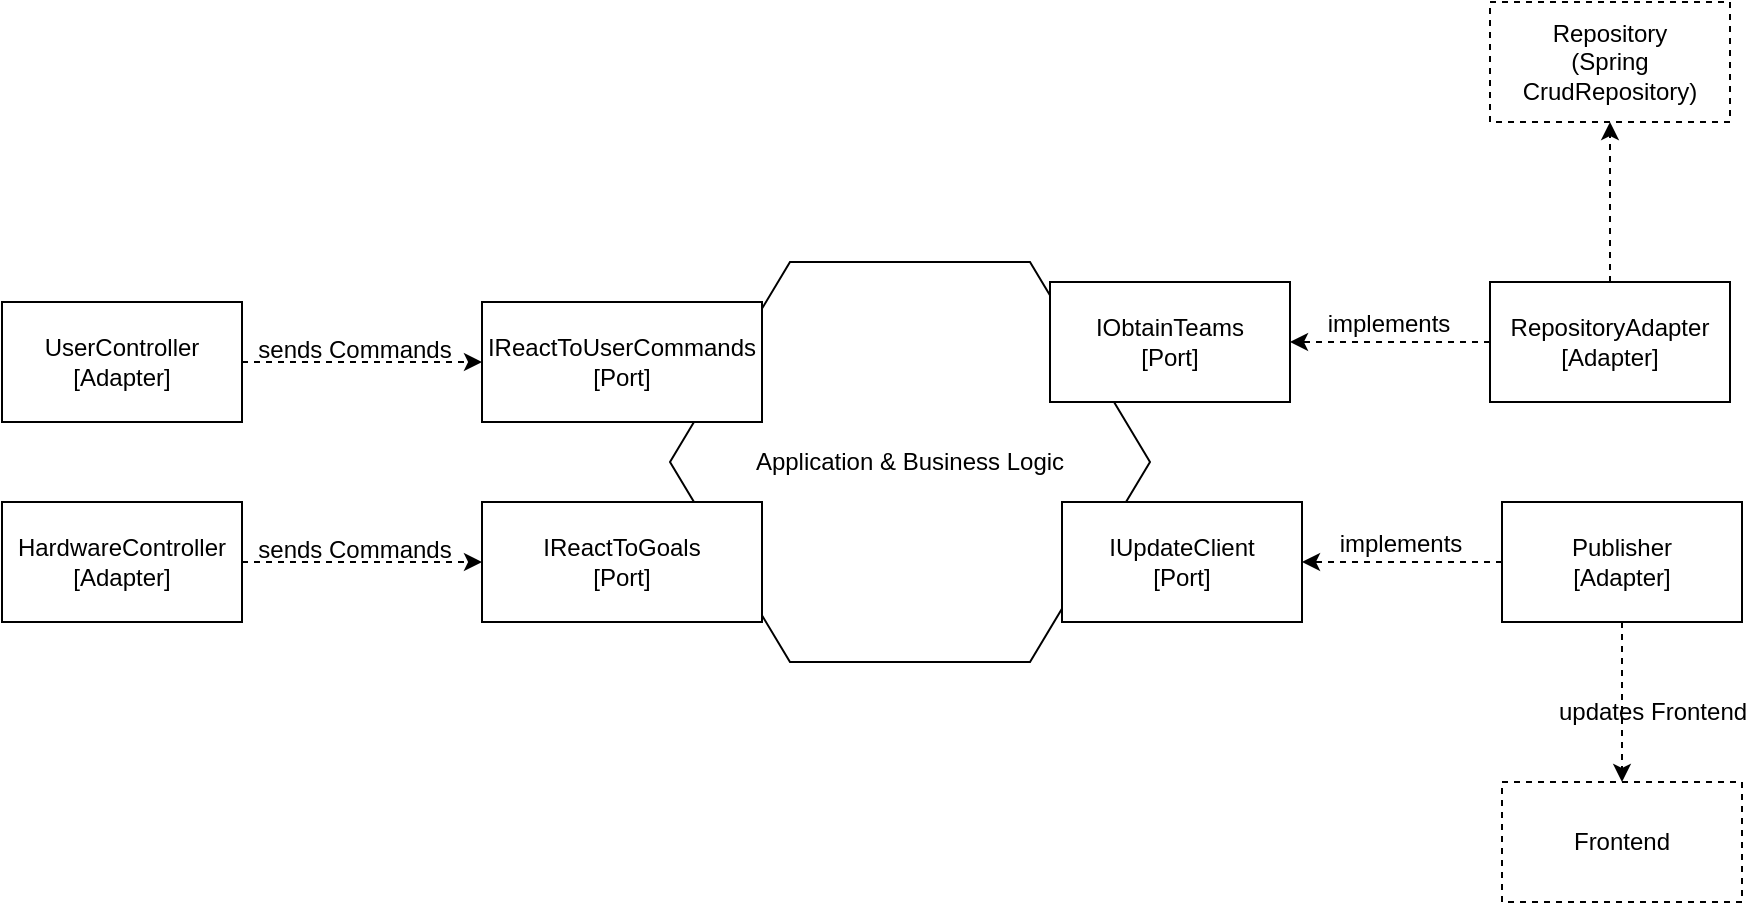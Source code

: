 <mxfile version="12.9.14" type="device"><diagram id="cH-fzrcwJ-zQjKd3fv27" name="Page-1"><mxGraphModel dx="2253" dy="794" grid="1" gridSize="10" guides="1" tooltips="1" connect="1" arrows="1" fold="1" page="1" pageScale="1" pageWidth="827" pageHeight="1169" math="0" shadow="0"><root><mxCell id="0"/><mxCell id="1" parent="0"/><mxCell id="4abH_i7rPVd1p95nX1_j-1" value="Application &amp;amp; Business Logic" style="shape=hexagon;perimeter=hexagonPerimeter2;whiteSpace=wrap;html=1;" vertex="1" parent="1"><mxGeometry x="294" y="230" width="240" height="200" as="geometry"/></mxCell><mxCell id="4abH_i7rPVd1p95nX1_j-2" value="IUpdateClient&lt;br&gt;[Port]" style="rounded=0;whiteSpace=wrap;html=1;" vertex="1" parent="1"><mxGeometry x="490" y="350" width="120" height="60" as="geometry"/></mxCell><mxCell id="4abH_i7rPVd1p95nX1_j-3" value="" style="endArrow=classic;html=1;entryX=1;entryY=0.5;entryDx=0;entryDy=0;dashed=1;" edge="1" parent="1" target="4abH_i7rPVd1p95nX1_j-2"><mxGeometry width="50" height="50" relative="1" as="geometry"><mxPoint x="710" y="380" as="sourcePoint"/><mxPoint x="730" y="330" as="targetPoint"/></mxGeometry></mxCell><mxCell id="4abH_i7rPVd1p95nX1_j-5" value="implements" style="text;html=1;align=center;verticalAlign=middle;resizable=0;points=[];autosize=1;" vertex="1" parent="1"><mxGeometry x="619" y="361" width="80" height="20" as="geometry"/></mxCell><mxCell id="4abH_i7rPVd1p95nX1_j-11" value="" style="edgeStyle=orthogonalEdgeStyle;rounded=0;orthogonalLoop=1;jettySize=auto;html=1;dashed=1;" edge="1" parent="1" source="4abH_i7rPVd1p95nX1_j-9" target="4abH_i7rPVd1p95nX1_j-10"><mxGeometry relative="1" as="geometry"/></mxCell><mxCell id="4abH_i7rPVd1p95nX1_j-9" value="Publisher&lt;br&gt;[Adapter]" style="rounded=0;whiteSpace=wrap;html=1;" vertex="1" parent="1"><mxGeometry x="710" y="350" width="120" height="60" as="geometry"/></mxCell><mxCell id="4abH_i7rPVd1p95nX1_j-10" value="Frontend" style="rounded=0;whiteSpace=wrap;html=1;dashed=1;" vertex="1" parent="1"><mxGeometry x="710" y="490" width="120" height="60" as="geometry"/></mxCell><mxCell id="4abH_i7rPVd1p95nX1_j-12" value="updates Frontend" style="text;html=1;align=center;verticalAlign=middle;resizable=0;points=[];autosize=1;" vertex="1" parent="1"><mxGeometry x="730" y="445" width="110" height="20" as="geometry"/></mxCell><mxCell id="4abH_i7rPVd1p95nX1_j-15" value="" style="edgeStyle=orthogonalEdgeStyle;rounded=0;orthogonalLoop=1;jettySize=auto;html=1;dashed=1;" edge="1" parent="1" source="4abH_i7rPVd1p95nX1_j-14" target="4abH_i7rPVd1p95nX1_j-13"><mxGeometry relative="1" as="geometry"/></mxCell><mxCell id="4abH_i7rPVd1p95nX1_j-13" value="IReactToGoals&lt;br&gt;[Port]" style="rounded=0;whiteSpace=wrap;html=1;" vertex="1" parent="1"><mxGeometry x="200" y="350" width="140" height="60" as="geometry"/></mxCell><mxCell id="4abH_i7rPVd1p95nX1_j-14" value="HardwareController&lt;br&gt;[Adapter]" style="rounded=0;whiteSpace=wrap;html=1;" vertex="1" parent="1"><mxGeometry x="-40" y="350" width="120" height="60" as="geometry"/></mxCell><mxCell id="4abH_i7rPVd1p95nX1_j-16" value="sends Commands" style="text;html=1;align=center;verticalAlign=middle;resizable=0;points=[];autosize=1;" vertex="1" parent="1"><mxGeometry x="81" y="364" width="110" height="20" as="geometry"/></mxCell><mxCell id="4abH_i7rPVd1p95nX1_j-17" value="" style="edgeStyle=orthogonalEdgeStyle;rounded=0;orthogonalLoop=1;jettySize=auto;html=1;dashed=1;" edge="1" source="4abH_i7rPVd1p95nX1_j-19" target="4abH_i7rPVd1p95nX1_j-18" parent="1"><mxGeometry relative="1" as="geometry"/></mxCell><mxCell id="4abH_i7rPVd1p95nX1_j-18" value="IReactToUserCommands&lt;br&gt;[Port]" style="rounded=0;whiteSpace=wrap;html=1;" vertex="1" parent="1"><mxGeometry x="200" y="250" width="140" height="60" as="geometry"/></mxCell><mxCell id="4abH_i7rPVd1p95nX1_j-19" value="UserController&lt;br&gt;[Adapter]" style="rounded=0;whiteSpace=wrap;html=1;" vertex="1" parent="1"><mxGeometry x="-40" y="250" width="120" height="60" as="geometry"/></mxCell><mxCell id="4abH_i7rPVd1p95nX1_j-20" value="sends Commands" style="text;html=1;align=center;verticalAlign=middle;resizable=0;points=[];autosize=1;" vertex="1" parent="1"><mxGeometry x="81" y="264" width="110" height="20" as="geometry"/></mxCell><mxCell id="4abH_i7rPVd1p95nX1_j-25" value="IObtainTeams&lt;br&gt;[Port]" style="rounded=0;whiteSpace=wrap;html=1;" vertex="1" parent="1"><mxGeometry x="484" y="240" width="120" height="60" as="geometry"/></mxCell><mxCell id="4abH_i7rPVd1p95nX1_j-26" value="" style="endArrow=classic;html=1;entryX=1;entryY=0.5;entryDx=0;entryDy=0;dashed=1;" edge="1" target="4abH_i7rPVd1p95nX1_j-25" parent="1"><mxGeometry width="50" height="50" relative="1" as="geometry"><mxPoint x="704" y="270" as="sourcePoint"/><mxPoint x="724" y="220" as="targetPoint"/></mxGeometry></mxCell><mxCell id="4abH_i7rPVd1p95nX1_j-27" value="implements" style="text;html=1;align=center;verticalAlign=middle;resizable=0;points=[];autosize=1;" vertex="1" parent="1"><mxGeometry x="613" y="251" width="80" height="20" as="geometry"/></mxCell><mxCell id="4abH_i7rPVd1p95nX1_j-33" value="" style="edgeStyle=orthogonalEdgeStyle;rounded=0;orthogonalLoop=1;jettySize=auto;html=1;dashed=1;" edge="1" parent="1" source="4abH_i7rPVd1p95nX1_j-29" target="4abH_i7rPVd1p95nX1_j-32"><mxGeometry relative="1" as="geometry"/></mxCell><mxCell id="4abH_i7rPVd1p95nX1_j-29" value="RepositoryAdapter&lt;br&gt;[Adapter]" style="rounded=0;whiteSpace=wrap;html=1;" vertex="1" parent="1"><mxGeometry x="704" y="240" width="120" height="60" as="geometry"/></mxCell><mxCell id="4abH_i7rPVd1p95nX1_j-32" value="Repository&lt;br&gt;(Spring CrudRepository)" style="rounded=0;whiteSpace=wrap;html=1;strokeColor=#000000;dashed=1;" vertex="1" parent="1"><mxGeometry x="704" y="100" width="120" height="60" as="geometry"/></mxCell></root></mxGraphModel></diagram></mxfile>